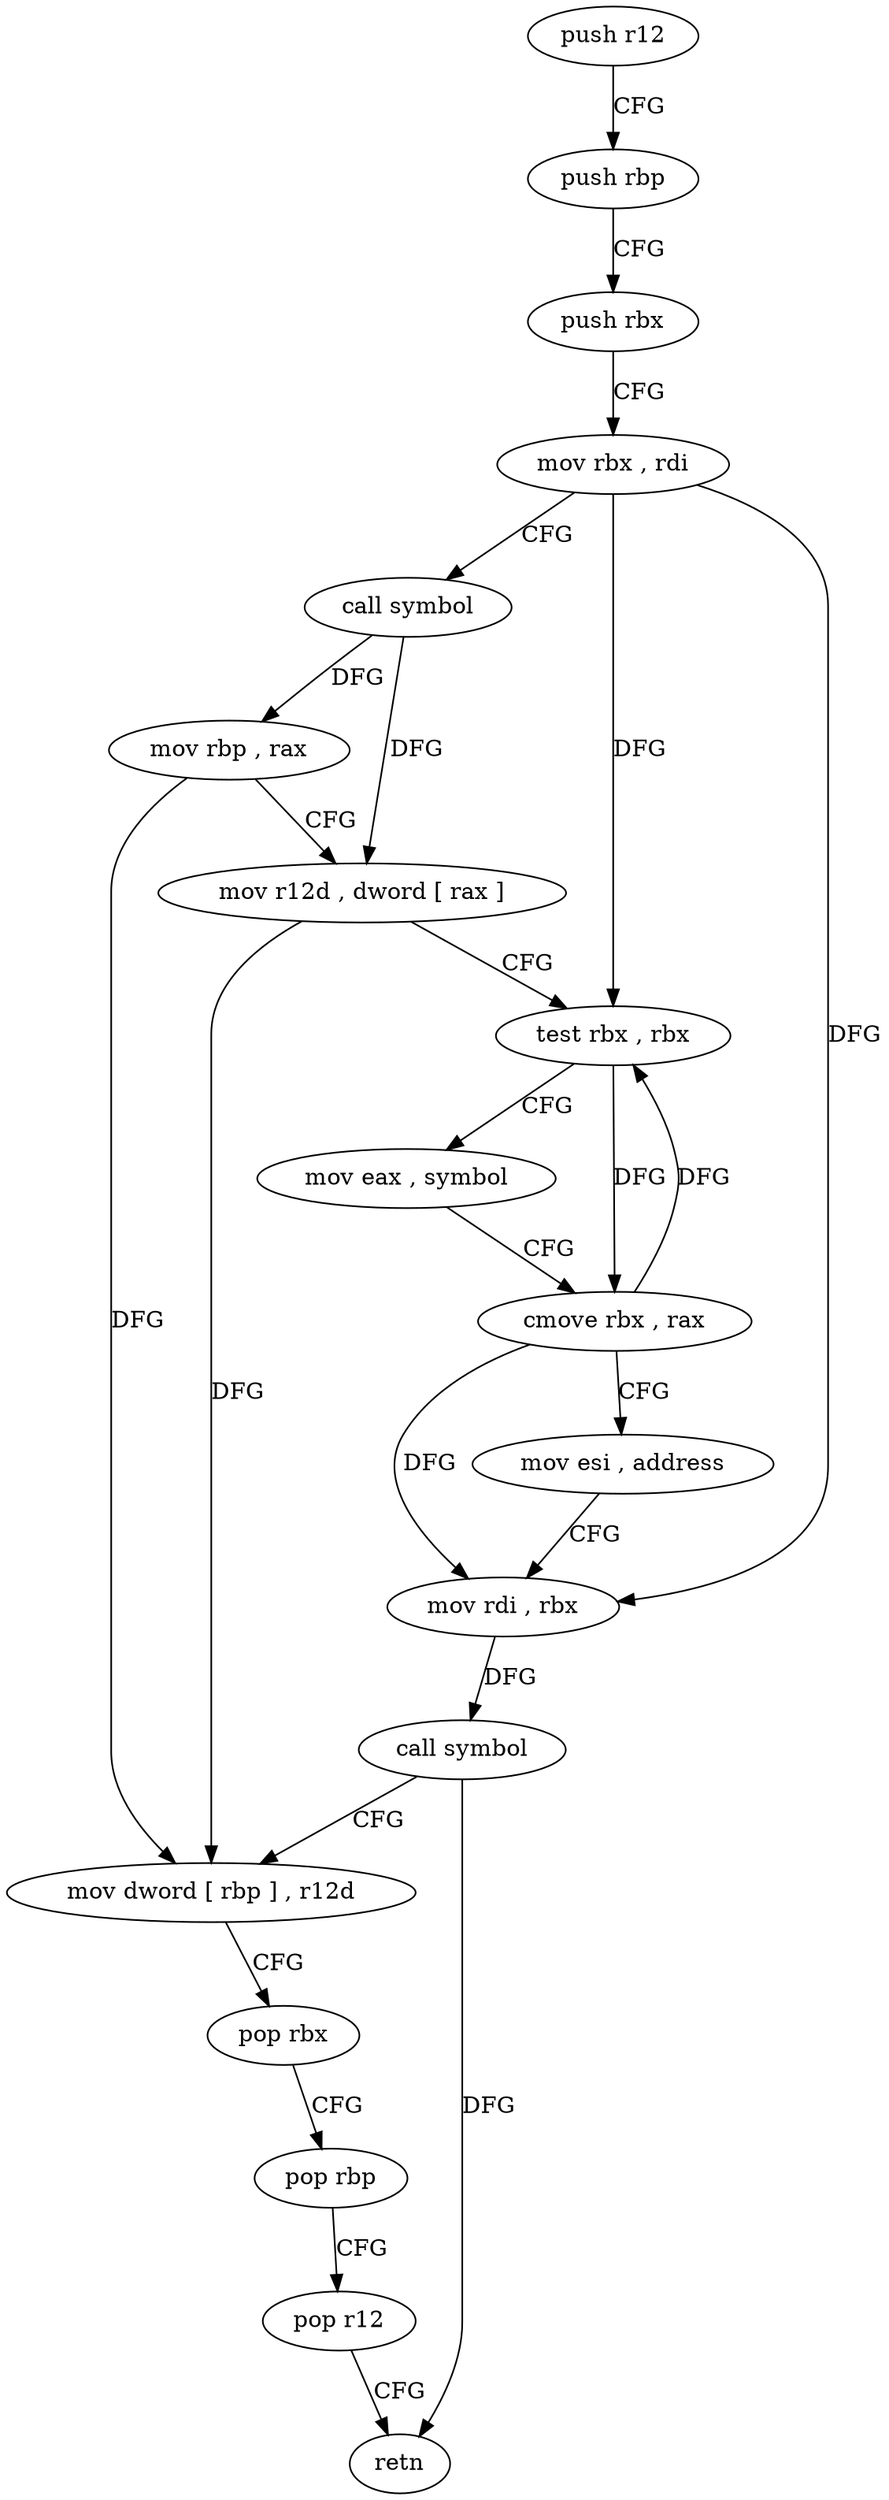 digraph "func" {
"4316644" [label = "push r12" ]
"4316646" [label = "push rbp" ]
"4316647" [label = "push rbx" ]
"4316648" [label = "mov rbx , rdi" ]
"4316651" [label = "call symbol" ]
"4316656" [label = "mov rbp , rax" ]
"4316659" [label = "mov r12d , dword [ rax ]" ]
"4316662" [label = "test rbx , rbx" ]
"4316665" [label = "mov eax , symbol" ]
"4316670" [label = "cmove rbx , rax" ]
"4316674" [label = "mov esi , address" ]
"4316679" [label = "mov rdi , rbx" ]
"4316682" [label = "call symbol" ]
"4316687" [label = "mov dword [ rbp ] , r12d" ]
"4316691" [label = "pop rbx" ]
"4316692" [label = "pop rbp" ]
"4316693" [label = "pop r12" ]
"4316695" [label = "retn" ]
"4316644" -> "4316646" [ label = "CFG" ]
"4316646" -> "4316647" [ label = "CFG" ]
"4316647" -> "4316648" [ label = "CFG" ]
"4316648" -> "4316651" [ label = "CFG" ]
"4316648" -> "4316662" [ label = "DFG" ]
"4316648" -> "4316679" [ label = "DFG" ]
"4316651" -> "4316656" [ label = "DFG" ]
"4316651" -> "4316659" [ label = "DFG" ]
"4316656" -> "4316659" [ label = "CFG" ]
"4316656" -> "4316687" [ label = "DFG" ]
"4316659" -> "4316662" [ label = "CFG" ]
"4316659" -> "4316687" [ label = "DFG" ]
"4316662" -> "4316665" [ label = "CFG" ]
"4316662" -> "4316670" [ label = "DFG" ]
"4316665" -> "4316670" [ label = "CFG" ]
"4316670" -> "4316674" [ label = "CFG" ]
"4316670" -> "4316662" [ label = "DFG" ]
"4316670" -> "4316679" [ label = "DFG" ]
"4316674" -> "4316679" [ label = "CFG" ]
"4316679" -> "4316682" [ label = "DFG" ]
"4316682" -> "4316687" [ label = "CFG" ]
"4316682" -> "4316695" [ label = "DFG" ]
"4316687" -> "4316691" [ label = "CFG" ]
"4316691" -> "4316692" [ label = "CFG" ]
"4316692" -> "4316693" [ label = "CFG" ]
"4316693" -> "4316695" [ label = "CFG" ]
}
